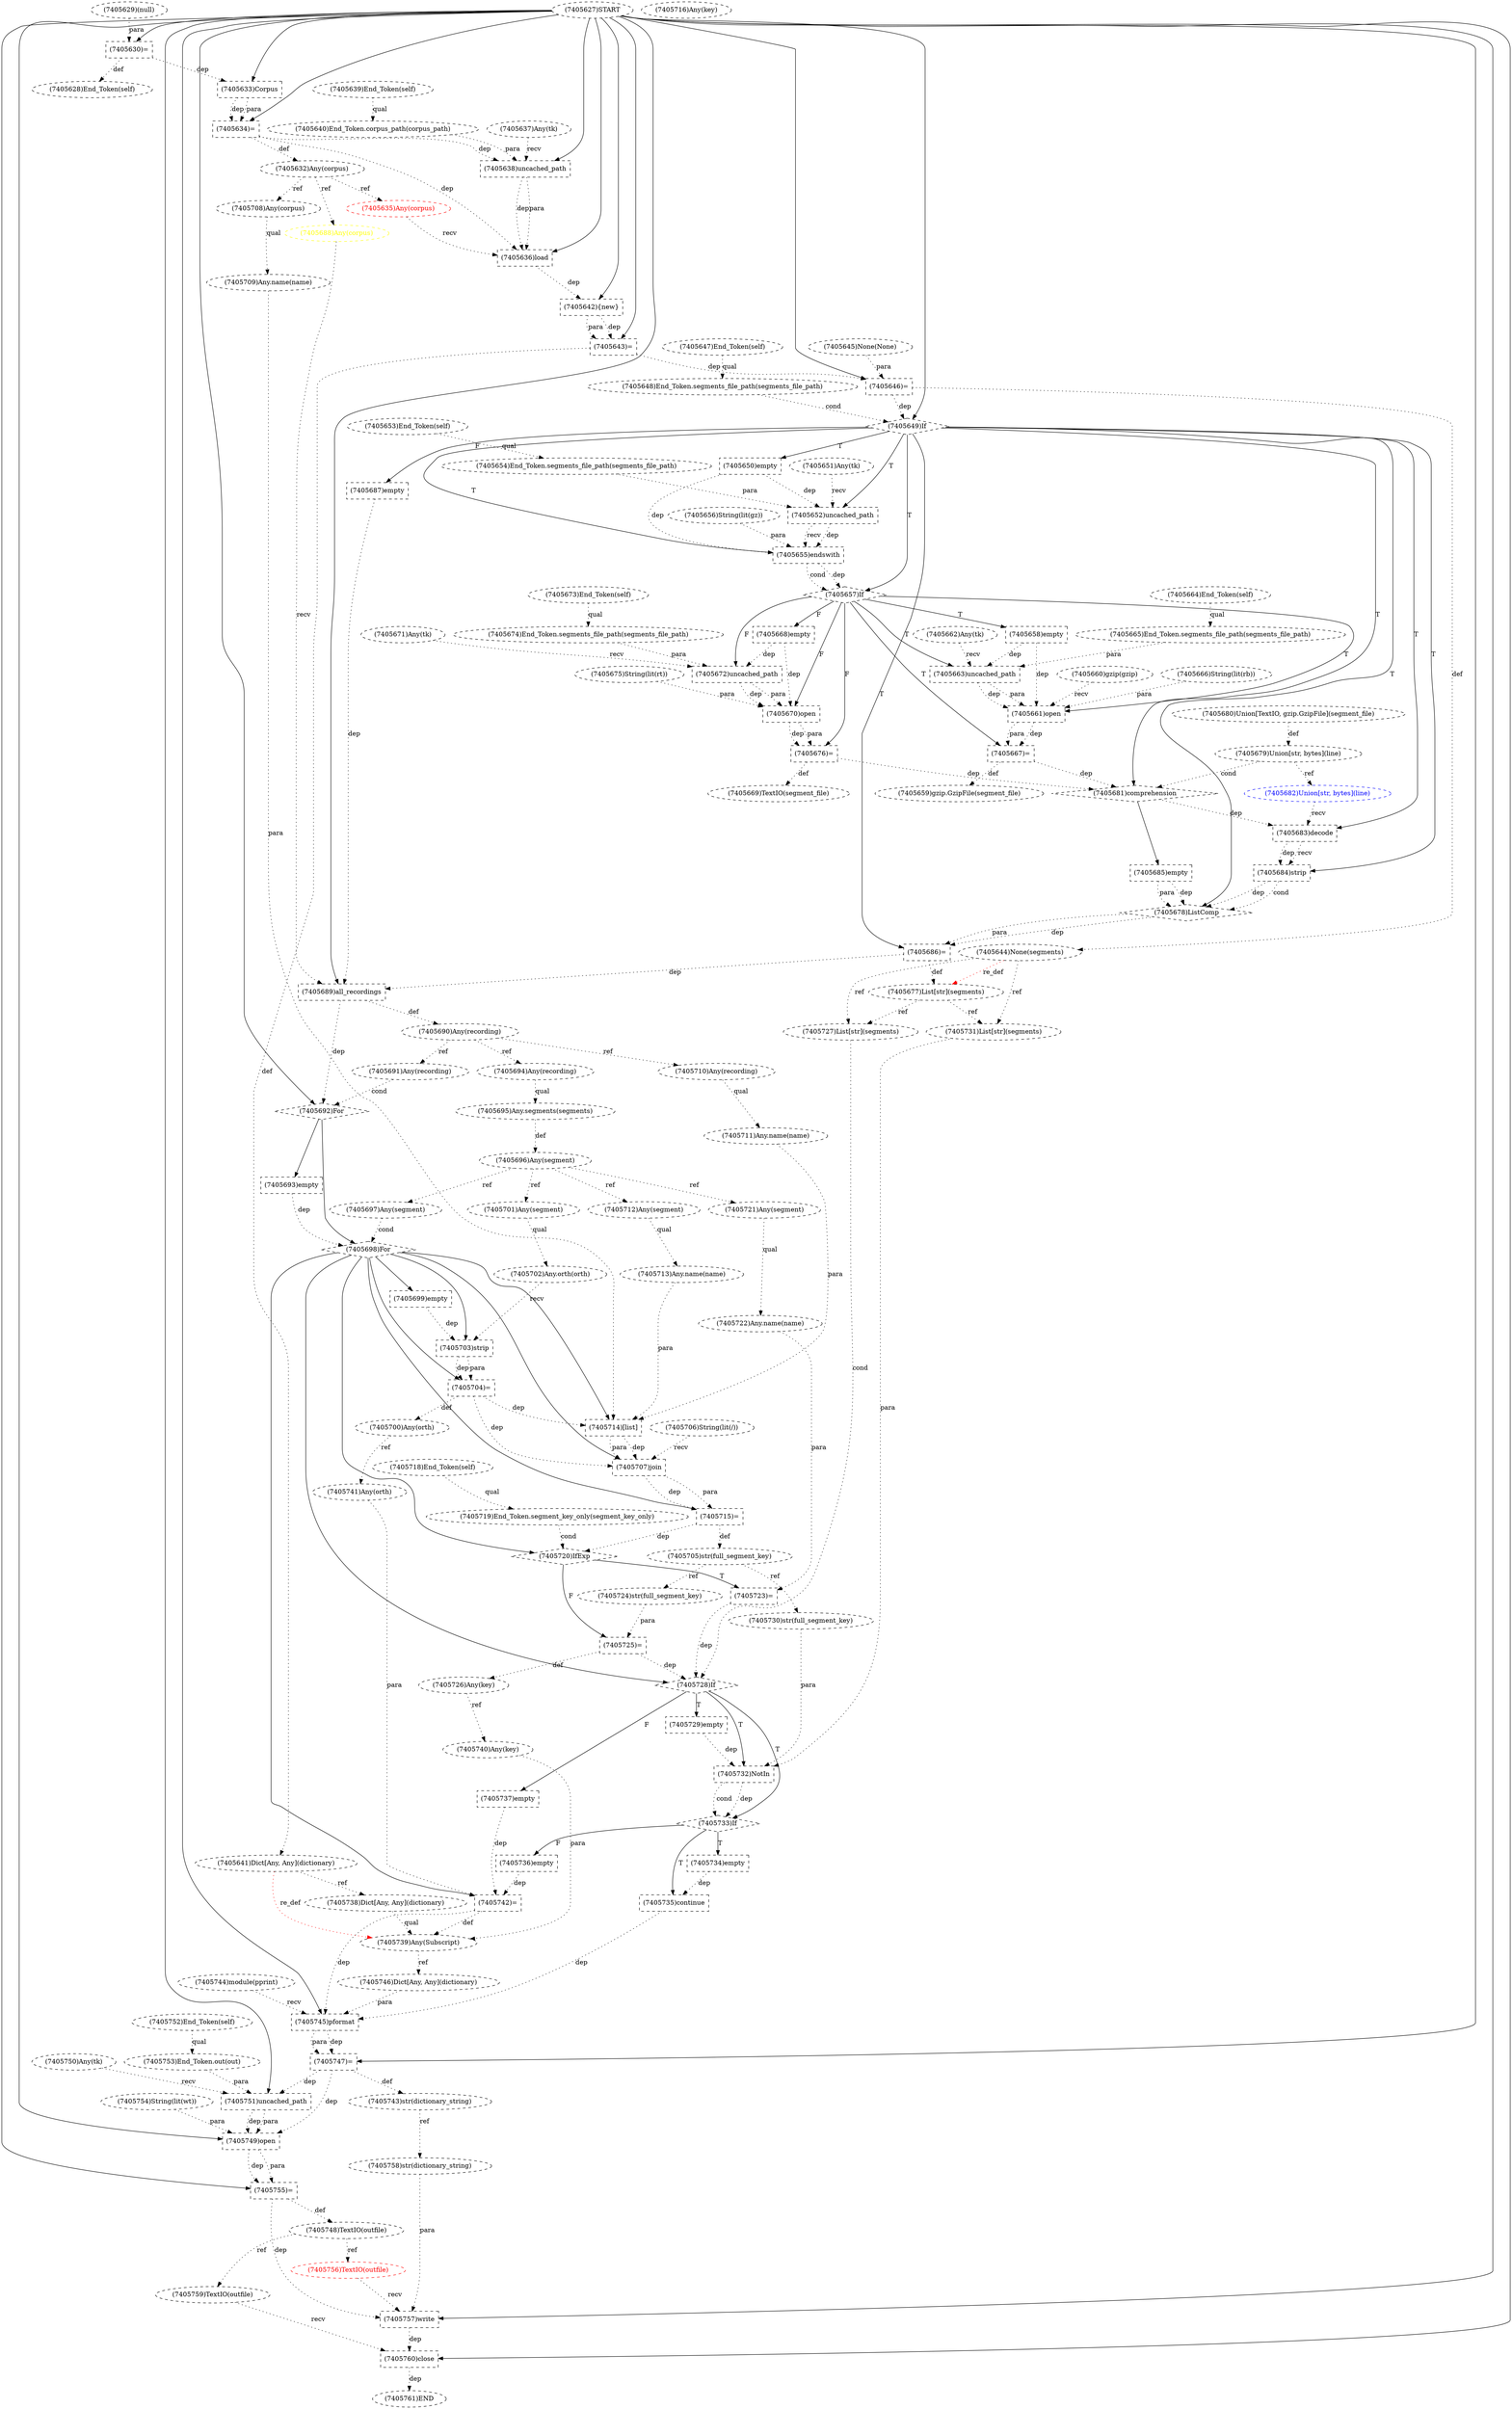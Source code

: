 digraph G {
1 [label="(7405757)write" shape=box style=dashed]
2 [label="(7405630)=" shape=box style=dashed]
3 [label="(7405648)End_Token.segments_file_path(segments_file_path)" shape=ellipse style=dashed]
4 [label="(7405650)empty" shape=box style=dashed]
5 [label="(7405704)=" shape=box style=dashed]
6 [label="(7405742)=" shape=box style=dashed]
7 [label="(7405715)=" shape=box style=dashed]
8 [label="(7405685)empty" shape=box style=dashed]
9 [label="(7405657)If" shape=diamond style=dashed]
10 [label="(7405660)gzip(gzip)" shape=ellipse style=dashed]
11 [label="(7405651)Any(tk)" shape=ellipse style=dashed]
12 [label="(7405655)endswith" shape=box style=dashed]
13 [label="(7405649)If" shape=diamond style=dashed]
14 [label="(7405693)empty" shape=box style=dashed]
15 [label="(7405697)Any(segment)" shape=ellipse style=dashed]
16 [label="(7405733)If" shape=diamond style=dashed]
17 [label="(7405682)Union[str, bytes](line)" shape=ellipse style=dashed color=blue fontcolor=blue]
18 [label="(7405726)Any(key)" shape=ellipse style=dashed]
19 [label="(7405663)uncached_path" shape=box style=dashed]
20 [label="(7405705)str(full_segment_key)" shape=ellipse style=dashed]
21 [label="(7405634)=" shape=box style=dashed]
22 [label="(7405643)=" shape=box style=dashed]
23 [label="(7405761)END" style=dashed]
24 [label="(7405743)str(dictionary_string)" shape=ellipse style=dashed]
25 [label="(7405653)End_Token(self)" shape=ellipse style=dashed]
26 [label="(7405676)=" shape=box style=dashed]
27 [label="(7405729)empty" shape=box style=dashed]
28 [label="(7405635)Any(corpus)" shape=ellipse style=dashed color=red fontcolor=red]
29 [label="(7405661)open" shape=box style=dashed]
30 [label="(7405712)Any(segment)" shape=ellipse style=dashed]
31 [label="(7405719)End_Token.segment_key_only(segment_key_only)" shape=ellipse style=dashed]
32 [label="(7405727)List[str](segments)" shape=ellipse style=dashed]
33 [label="(7405679)Union[str, bytes](line)" shape=ellipse style=dashed]
34 [label="(7405722)Any.name(name)" shape=ellipse style=dashed]
35 [label="(7405703)strip" shape=box style=dashed]
36 [label="(7405744)module(pprint)" shape=ellipse style=dashed]
37 [label="(7405745)pformat" shape=box style=dashed]
38 [label="(7405664)End_Token(self)" shape=ellipse style=dashed]
39 [label="(7405748)TextIO(outfile)" shape=ellipse style=dashed color=black fontcolor=black]
40 [label="(7405738)Dict[Any, Any](dictionary)" shape=ellipse style=dashed]
41 [label="(7405709)Any.name(name)" shape=ellipse style=dashed]
42 [label="(7405734)empty" shape=box style=dashed]
43 [label="(7405669)TextIO(segment_file)" shape=ellipse style=dashed]
44 [label="(7405725)=" shape=box style=dashed]
45 [label="(7405637)Any(tk)" shape=ellipse style=dashed]
46 [label="(7405681)comprehension" shape=diamond style=dashed]
47 [label="(7405749)open" shape=box style=dashed color=black fontcolor=black]
48 [label="(7405691)Any(recording)" shape=ellipse style=dashed]
49 [label="(7405752)End_Token(self)" shape=ellipse style=dashed]
50 [label="(7405740)Any(key)" shape=ellipse style=dashed]
51 [label="(7405638)uncached_path" shape=box style=dashed]
52 [label="(7405754)String(lit(wt))" shape=ellipse style=dashed color=black fontcolor=black]
53 [label="(7405694)Any(recording)" shape=ellipse style=dashed]
54 [label="(7405755)=" shape=box style=dashed color=black fontcolor=black]
55 [label="(7405724)str(full_segment_key)" shape=ellipse style=dashed]
56 [label="(7405652)uncached_path" shape=box style=dashed]
57 [label="(7405674)End_Token.segments_file_path(segments_file_path)" shape=ellipse style=dashed]
58 [label="(7405629)(null)" shape=ellipse style=dashed]
59 [label="(7405668)empty" shape=box style=dashed]
60 [label="(7405698)For" shape=diamond style=dashed]
61 [label="(7405758)str(dictionary_string)" shape=ellipse style=dashed]
62 [label="(7405684)strip" shape=box style=dashed]
63 [label="(7405716)Any(key)" shape=ellipse style=dashed]
64 [label="(7405692)For" shape=diamond style=dashed]
65 [label="(7405654)End_Token.segments_file_path(segments_file_path)" shape=ellipse style=dashed]
66 [label="(7405706)String(lit(/))" shape=ellipse style=dashed]
67 [label="(7405670)open" shape=box style=dashed]
68 [label="(7405747)=" shape=box style=dashed]
69 [label="(7405645)None(None)" shape=ellipse style=dashed]
70 [label="(7405686)=" shape=box style=dashed]
71 [label="(7405640)End_Token.corpus_path(corpus_path)" shape=ellipse style=dashed]
72 [label="(7405736)empty" shape=box style=dashed]
73 [label="(7405710)Any(recording)" shape=ellipse style=dashed]
74 [label="(7405756)TextIO(outfile)" shape=ellipse style=dashed color=red fontcolor=red]
75 [label="(7405672)uncached_path" shape=box style=dashed]
76 [label="(7405735)continue" shape=box style=dashed]
77 [label="(7405666)String(lit(rb))" shape=ellipse style=dashed]
78 [label="(7405731)List[str](segments)" shape=ellipse style=dashed]
79 [label="(7405678)ListComp" shape=diamond style=dashed]
80 [label="(7405667)=" shape=box style=dashed]
81 [label="(7405750)Any(tk)" shape=ellipse style=dashed]
82 [label="(7405675)String(lit(rt))" shape=ellipse style=dashed]
83 [label="(7405702)Any.orth(orth)" shape=ellipse style=dashed]
84 [label="(7405632)Any(corpus)" shape=ellipse style=dashed]
85 [label="(7405701)Any(segment)" shape=ellipse style=dashed]
86 [label="(7405683)decode" shape=box style=dashed]
87 [label="(7405695)Any.segments(segments)" shape=ellipse style=dashed]
88 [label="(7405677)List[str](segments)" shape=ellipse style=dashed]
89 [label="(7405741)Any(orth)" shape=ellipse style=dashed]
90 [label="(7405759)TextIO(outfile)" shape=ellipse style=dashed color=black fontcolor=black]
91 [label="(7405665)End_Token.segments_file_path(segments_file_path)" shape=ellipse style=dashed]
92 [label="(7405658)empty" shape=box style=dashed]
93 [label="(7405739)Any(Subscript)" shape=ellipse style=dashed]
94 [label="(7405753)End_Token.out(out)" shape=ellipse style=dashed]
95 [label="(7405690)Any(recording)" shape=ellipse style=dashed]
96 [label="(7405628)End_Token(self)" shape=ellipse style=dashed]
97 [label="(7405711)Any.name(name)" shape=ellipse style=dashed]
98 [label="(7405737)empty" shape=box style=dashed]
99 [label="(7405671)Any(tk)" shape=ellipse style=dashed]
100 [label="(7405728)If" shape=diamond style=dashed]
101 [label="(7405696)Any(segment)" shape=ellipse style=dashed]
102 [label="(7405673)End_Token(self)" shape=ellipse style=dashed]
103 [label="(7405662)Any(tk)" shape=ellipse style=dashed]
104 [label="(7405689)all_recordings" shape=box style=dashed]
105 [label="(7405720)IfExp" shape=diamond style=dashed]
106 [label="(7405656)String(lit(gz))" shape=ellipse style=dashed]
107 [label="(7405718)End_Token(self)" shape=ellipse style=dashed]
108 [label="(7405633)Corpus" shape=box style=dashed]
109 [label="(7405642){new}" shape=box style=dashed]
110 [label="(7405721)Any(segment)" shape=ellipse style=dashed]
111 [label="(7405687)empty" shape=box style=dashed]
112 [label="(7405680)Union[TextIO, gzip.GzipFile](segment_file)" shape=ellipse style=dashed]
113 [label="(7405707)join" shape=box style=dashed]
114 [label="(7405688)Any(corpus)" shape=ellipse style=dashed color=yellow fontcolor=yellow]
115 [label="(7405751)uncached_path" shape=box style=dashed]
116 [label="(7405713)Any.name(name)" shape=ellipse style=dashed]
117 [label="(7405714)[list]" shape=box style=dashed]
118 [label="(7405627)START" style=dashed]
119 [label="(7405746)Dict[Any, Any](dictionary)" shape=ellipse style=dashed]
120 [label="(7405708)Any(corpus)" shape=ellipse style=dashed]
121 [label="(7405723)=" shape=box style=dashed]
122 [label="(7405659)gzip.GzipFile(segment_file)" shape=ellipse style=dashed]
123 [label="(7405760)close" shape=box style=dashed color=black fontcolor=black]
124 [label="(7405699)empty" shape=box style=dashed]
125 [label="(7405636)load" shape=box style=dashed]
126 [label="(7405641)Dict[Any, Any](dictionary)" shape=ellipse style=dashed]
127 [label="(7405732)NotIn" shape=box style=dashed]
128 [label="(7405646)=" shape=box style=dashed]
129 [label="(7405647)End_Token(self)" shape=ellipse style=dashed]
130 [label="(7405639)End_Token(self)" shape=ellipse style=dashed]
131 [label="(7405730)str(full_segment_key)" shape=ellipse style=dashed]
132 [label="(7405644)None(segments)" shape=ellipse style=dashed]
133 [label="(7405700)Any(orth)" shape=ellipse style=dashed]
118 -> 1 [label="" style=solid];
74 -> 1 [label="recv" style=dotted];
61 -> 1 [label="para" style=dotted];
54 -> 1 [label="dep" style=dotted];
118 -> 2 [label="" style=solid];
58 -> 2 [label="para" style=dotted];
129 -> 3 [label="qual" style=dotted];
13 -> 4 [label="T"];
60 -> 5 [label="" style=solid];
35 -> 5 [label="dep" style=dotted];
35 -> 5 [label="para" style=dotted];
60 -> 6 [label="" style=solid];
89 -> 6 [label="para" style=dotted];
72 -> 6 [label="dep" style=dotted];
98 -> 6 [label="dep" style=dotted];
60 -> 7 [label="" style=solid];
113 -> 7 [label="dep" style=dotted];
113 -> 7 [label="para" style=dotted];
46 -> 8 [label="" style=solid];
13 -> 9 [label="T"];
12 -> 9 [label="dep" style=dotted];
12 -> 9 [label="cond" style=dotted];
13 -> 12 [label="T"];
56 -> 12 [label="dep" style=dotted];
56 -> 12 [label="recv" style=dotted];
106 -> 12 [label="para" style=dotted];
4 -> 12 [label="dep" style=dotted];
118 -> 13 [label="" style=solid];
3 -> 13 [label="cond" style=dotted];
128 -> 13 [label="dep" style=dotted];
64 -> 14 [label="" style=solid];
101 -> 15 [label="ref" style=dotted];
100 -> 16 [label="T"];
127 -> 16 [label="dep" style=dotted];
127 -> 16 [label="cond" style=dotted];
33 -> 17 [label="ref" style=dotted];
44 -> 18 [label="def" style=dotted];
9 -> 19 [label="T"];
103 -> 19 [label="recv" style=dotted];
91 -> 19 [label="para" style=dotted];
92 -> 19 [label="dep" style=dotted];
7 -> 20 [label="def" style=dotted];
118 -> 21 [label="" style=solid];
108 -> 21 [label="dep" style=dotted];
108 -> 21 [label="para" style=dotted];
118 -> 22 [label="" style=solid];
109 -> 22 [label="dep" style=dotted];
109 -> 22 [label="para" style=dotted];
123 -> 23 [label="dep" style=dotted];
68 -> 24 [label="def" style=dotted];
9 -> 26 [label="F"];
67 -> 26 [label="dep" style=dotted];
67 -> 26 [label="para" style=dotted];
100 -> 27 [label="T"];
84 -> 28 [label="ref" style=dotted];
9 -> 29 [label="T"];
10 -> 29 [label="recv" style=dotted];
19 -> 29 [label="dep" style=dotted];
19 -> 29 [label="para" style=dotted];
77 -> 29 [label="para" style=dotted];
92 -> 29 [label="dep" style=dotted];
101 -> 30 [label="ref" style=dotted];
107 -> 31 [label="qual" style=dotted];
132 -> 32 [label="ref" style=dotted];
88 -> 32 [label="ref" style=dotted];
112 -> 33 [label="def" style=dotted];
110 -> 34 [label="qual" style=dotted];
60 -> 35 [label="" style=solid];
83 -> 35 [label="recv" style=dotted];
124 -> 35 [label="dep" style=dotted];
118 -> 37 [label="" style=solid];
36 -> 37 [label="recv" style=dotted];
119 -> 37 [label="para" style=dotted];
76 -> 37 [label="dep" style=dotted];
6 -> 37 [label="dep" style=dotted];
54 -> 39 [label="def" style=dotted];
126 -> 40 [label="ref" style=dotted];
120 -> 41 [label="qual" style=dotted];
16 -> 42 [label="T"];
26 -> 43 [label="def" style=dotted];
105 -> 44 [label="F"];
55 -> 44 [label="para" style=dotted];
13 -> 46 [label="T"];
33 -> 46 [label="cond" style=dotted];
26 -> 46 [label="dep" style=dotted];
80 -> 46 [label="dep" style=dotted];
118 -> 47 [label="" style=solid];
115 -> 47 [label="dep" style=dotted];
115 -> 47 [label="para" style=dotted];
52 -> 47 [label="para" style=dotted];
68 -> 47 [label="dep" style=dotted];
95 -> 48 [label="ref" style=dotted];
18 -> 50 [label="ref" style=dotted];
118 -> 51 [label="" style=solid];
45 -> 51 [label="recv" style=dotted];
71 -> 51 [label="para" style=dotted];
21 -> 51 [label="dep" style=dotted];
95 -> 53 [label="ref" style=dotted];
118 -> 54 [label="" style=solid];
47 -> 54 [label="dep" style=dotted];
47 -> 54 [label="para" style=dotted];
20 -> 55 [label="ref" style=dotted];
13 -> 56 [label="T"];
11 -> 56 [label="recv" style=dotted];
65 -> 56 [label="para" style=dotted];
4 -> 56 [label="dep" style=dotted];
102 -> 57 [label="qual" style=dotted];
9 -> 59 [label="F"];
64 -> 60 [label="" style=solid];
15 -> 60 [label="cond" style=dotted];
14 -> 60 [label="dep" style=dotted];
24 -> 61 [label="ref" style=dotted];
13 -> 62 [label="T"];
86 -> 62 [label="dep" style=dotted];
86 -> 62 [label="recv" style=dotted];
118 -> 64 [label="" style=solid];
104 -> 64 [label="dep" style=dotted];
48 -> 64 [label="cond" style=dotted];
25 -> 65 [label="qual" style=dotted];
9 -> 67 [label="F"];
75 -> 67 [label="dep" style=dotted];
75 -> 67 [label="para" style=dotted];
82 -> 67 [label="para" style=dotted];
59 -> 67 [label="dep" style=dotted];
118 -> 68 [label="" style=solid];
37 -> 68 [label="dep" style=dotted];
37 -> 68 [label="para" style=dotted];
13 -> 70 [label="T"];
79 -> 70 [label="dep" style=dotted];
79 -> 70 [label="para" style=dotted];
130 -> 71 [label="qual" style=dotted];
16 -> 72 [label="F"];
95 -> 73 [label="ref" style=dotted];
39 -> 74 [label="ref" style=dotted];
9 -> 75 [label="F"];
99 -> 75 [label="recv" style=dotted];
57 -> 75 [label="para" style=dotted];
59 -> 75 [label="dep" style=dotted];
16 -> 76 [label="T"];
42 -> 76 [label="dep" style=dotted];
132 -> 78 [label="ref" style=dotted];
88 -> 78 [label="ref" style=dotted];
13 -> 79 [label="T"];
62 -> 79 [label="dep" style=dotted];
62 -> 79 [label="cond" style=dotted];
8 -> 79 [label="dep" style=dotted];
8 -> 79 [label="para" style=dotted];
9 -> 80 [label="T"];
29 -> 80 [label="dep" style=dotted];
29 -> 80 [label="para" style=dotted];
85 -> 83 [label="qual" style=dotted];
21 -> 84 [label="def" style=dotted];
101 -> 85 [label="ref" style=dotted];
13 -> 86 [label="T"];
17 -> 86 [label="recv" style=dotted];
46 -> 86 [label="dep" style=dotted];
53 -> 87 [label="qual" style=dotted];
70 -> 88 [label="def" style=dotted];
132 -> 88 [label="re_def" style=dotted color=red];
133 -> 89 [label="ref" style=dotted];
39 -> 90 [label="ref" style=dotted];
38 -> 91 [label="qual" style=dotted];
9 -> 92 [label="T"];
40 -> 93 [label="qual" style=dotted];
50 -> 93 [label="para" style=dotted];
6 -> 93 [label="def" style=dotted];
126 -> 93 [label="re_def" style=dotted color=red];
49 -> 94 [label="qual" style=dotted];
104 -> 95 [label="def" style=dotted];
2 -> 96 [label="def" style=dotted];
73 -> 97 [label="qual" style=dotted];
100 -> 98 [label="F"];
60 -> 100 [label="" style=solid];
32 -> 100 [label="cond" style=dotted];
44 -> 100 [label="dep" style=dotted];
121 -> 100 [label="dep" style=dotted];
87 -> 101 [label="def" style=dotted];
118 -> 104 [label="" style=solid];
114 -> 104 [label="recv" style=dotted];
111 -> 104 [label="dep" style=dotted];
70 -> 104 [label="dep" style=dotted];
60 -> 105 [label="" style=solid];
31 -> 105 [label="cond" style=dotted];
7 -> 105 [label="dep" style=dotted];
118 -> 108 [label="" style=solid];
2 -> 108 [label="dep" style=dotted];
118 -> 109 [label="" style=solid];
125 -> 109 [label="dep" style=dotted];
101 -> 110 [label="ref" style=dotted];
13 -> 111 [label="F"];
60 -> 113 [label="" style=solid];
66 -> 113 [label="recv" style=dotted];
117 -> 113 [label="dep" style=dotted];
117 -> 113 [label="para" style=dotted];
5 -> 113 [label="dep" style=dotted];
84 -> 114 [label="ref" style=dotted];
118 -> 115 [label="" style=solid];
81 -> 115 [label="recv" style=dotted];
94 -> 115 [label="para" style=dotted];
68 -> 115 [label="dep" style=dotted];
30 -> 116 [label="qual" style=dotted];
60 -> 117 [label="" style=solid];
41 -> 117 [label="para" style=dotted];
97 -> 117 [label="para" style=dotted];
116 -> 117 [label="para" style=dotted];
5 -> 117 [label="dep" style=dotted];
93 -> 119 [label="ref" style=dotted];
84 -> 120 [label="ref" style=dotted];
105 -> 121 [label="T"];
34 -> 121 [label="para" style=dotted];
80 -> 122 [label="def" style=dotted];
118 -> 123 [label="" style=solid];
90 -> 123 [label="recv" style=dotted];
1 -> 123 [label="dep" style=dotted];
60 -> 124 [label="" style=solid];
118 -> 125 [label="" style=solid];
28 -> 125 [label="recv" style=dotted];
51 -> 125 [label="dep" style=dotted];
51 -> 125 [label="para" style=dotted];
21 -> 125 [label="dep" style=dotted];
22 -> 126 [label="def" style=dotted];
100 -> 127 [label="T"];
131 -> 127 [label="para" style=dotted];
78 -> 127 [label="para" style=dotted];
27 -> 127 [label="dep" style=dotted];
118 -> 128 [label="" style=solid];
69 -> 128 [label="para" style=dotted];
22 -> 128 [label="dep" style=dotted];
20 -> 131 [label="ref" style=dotted];
128 -> 132 [label="def" style=dotted];
5 -> 133 [label="def" style=dotted];
}